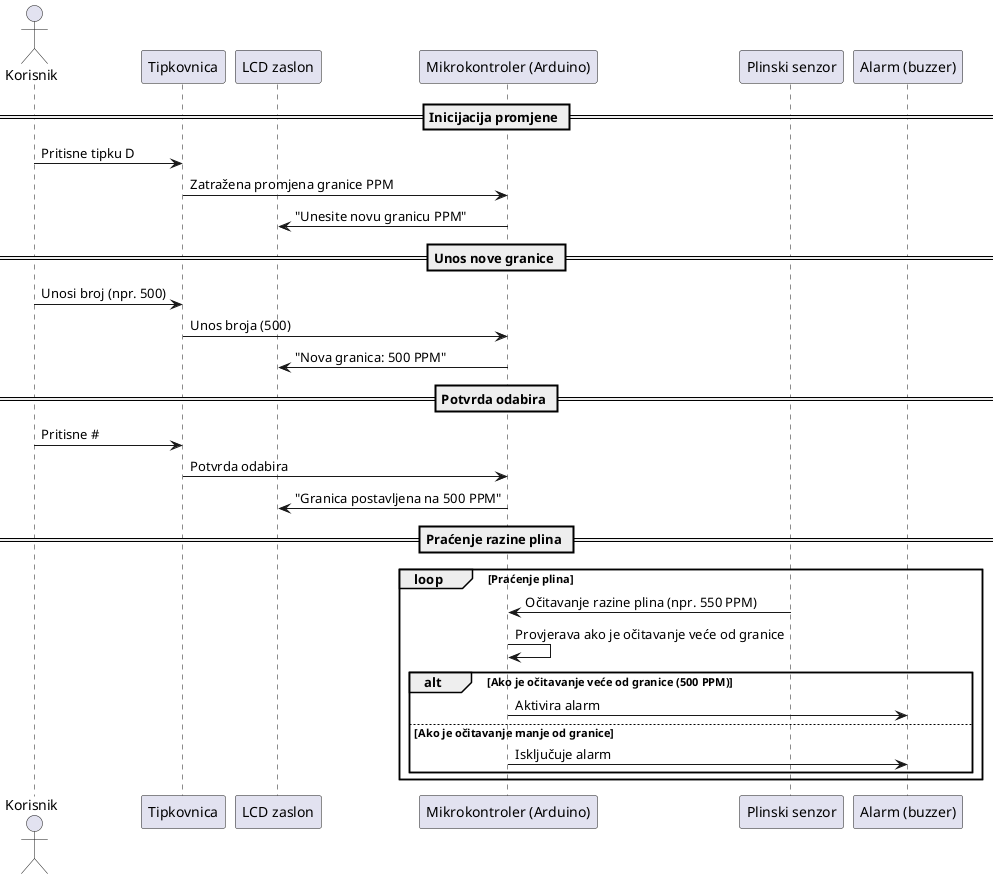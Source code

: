 @startuml
actor Korisnik
 
participant Tipkovnica
participant "LCD zaslon" as LCD
participant "Mikrokontroler (Arduino)" as Arduino
participant "Plinski senzor" as Senzor
participant "Alarm (buzzer)" as Alarm
 
== Inicijacija promjene ==
 
Korisnik -> Tipkovnica : Pritisne tipku D
Tipkovnica -> Arduino : Zatražena promjena granice PPM
Arduino -> LCD : "Unesite novu granicu PPM"
 
== Unos nove granice ==
 
Korisnik -> Tipkovnica : Unosi broj (npr. 500)
Tipkovnica -> Arduino : Unos broja (500)
Arduino -> LCD : "Nova granica: 500 PPM"
 
== Potvrda odabira ==
 
Korisnik -> Tipkovnica : Pritisne #
Tipkovnica -> Arduino : Potvrda odabira
Arduino -> LCD : "Granica postavljena na 500 PPM"
 
== Praćenje razine plina ==
 
loop Praćenje plina
    Senzor -> Arduino : Očitavanje razine plina (npr. 550 PPM)
    Arduino -> Arduino : Provjerava ako je očitavanje veće od granice
    alt Ako je očitavanje veće od granice (500 PPM)
        Arduino -> Alarm : Aktivira alarm
    else Ako je očitavanje manje od granice
        Arduino -> Alarm : Isključuje alarm
    end
end
@enduml